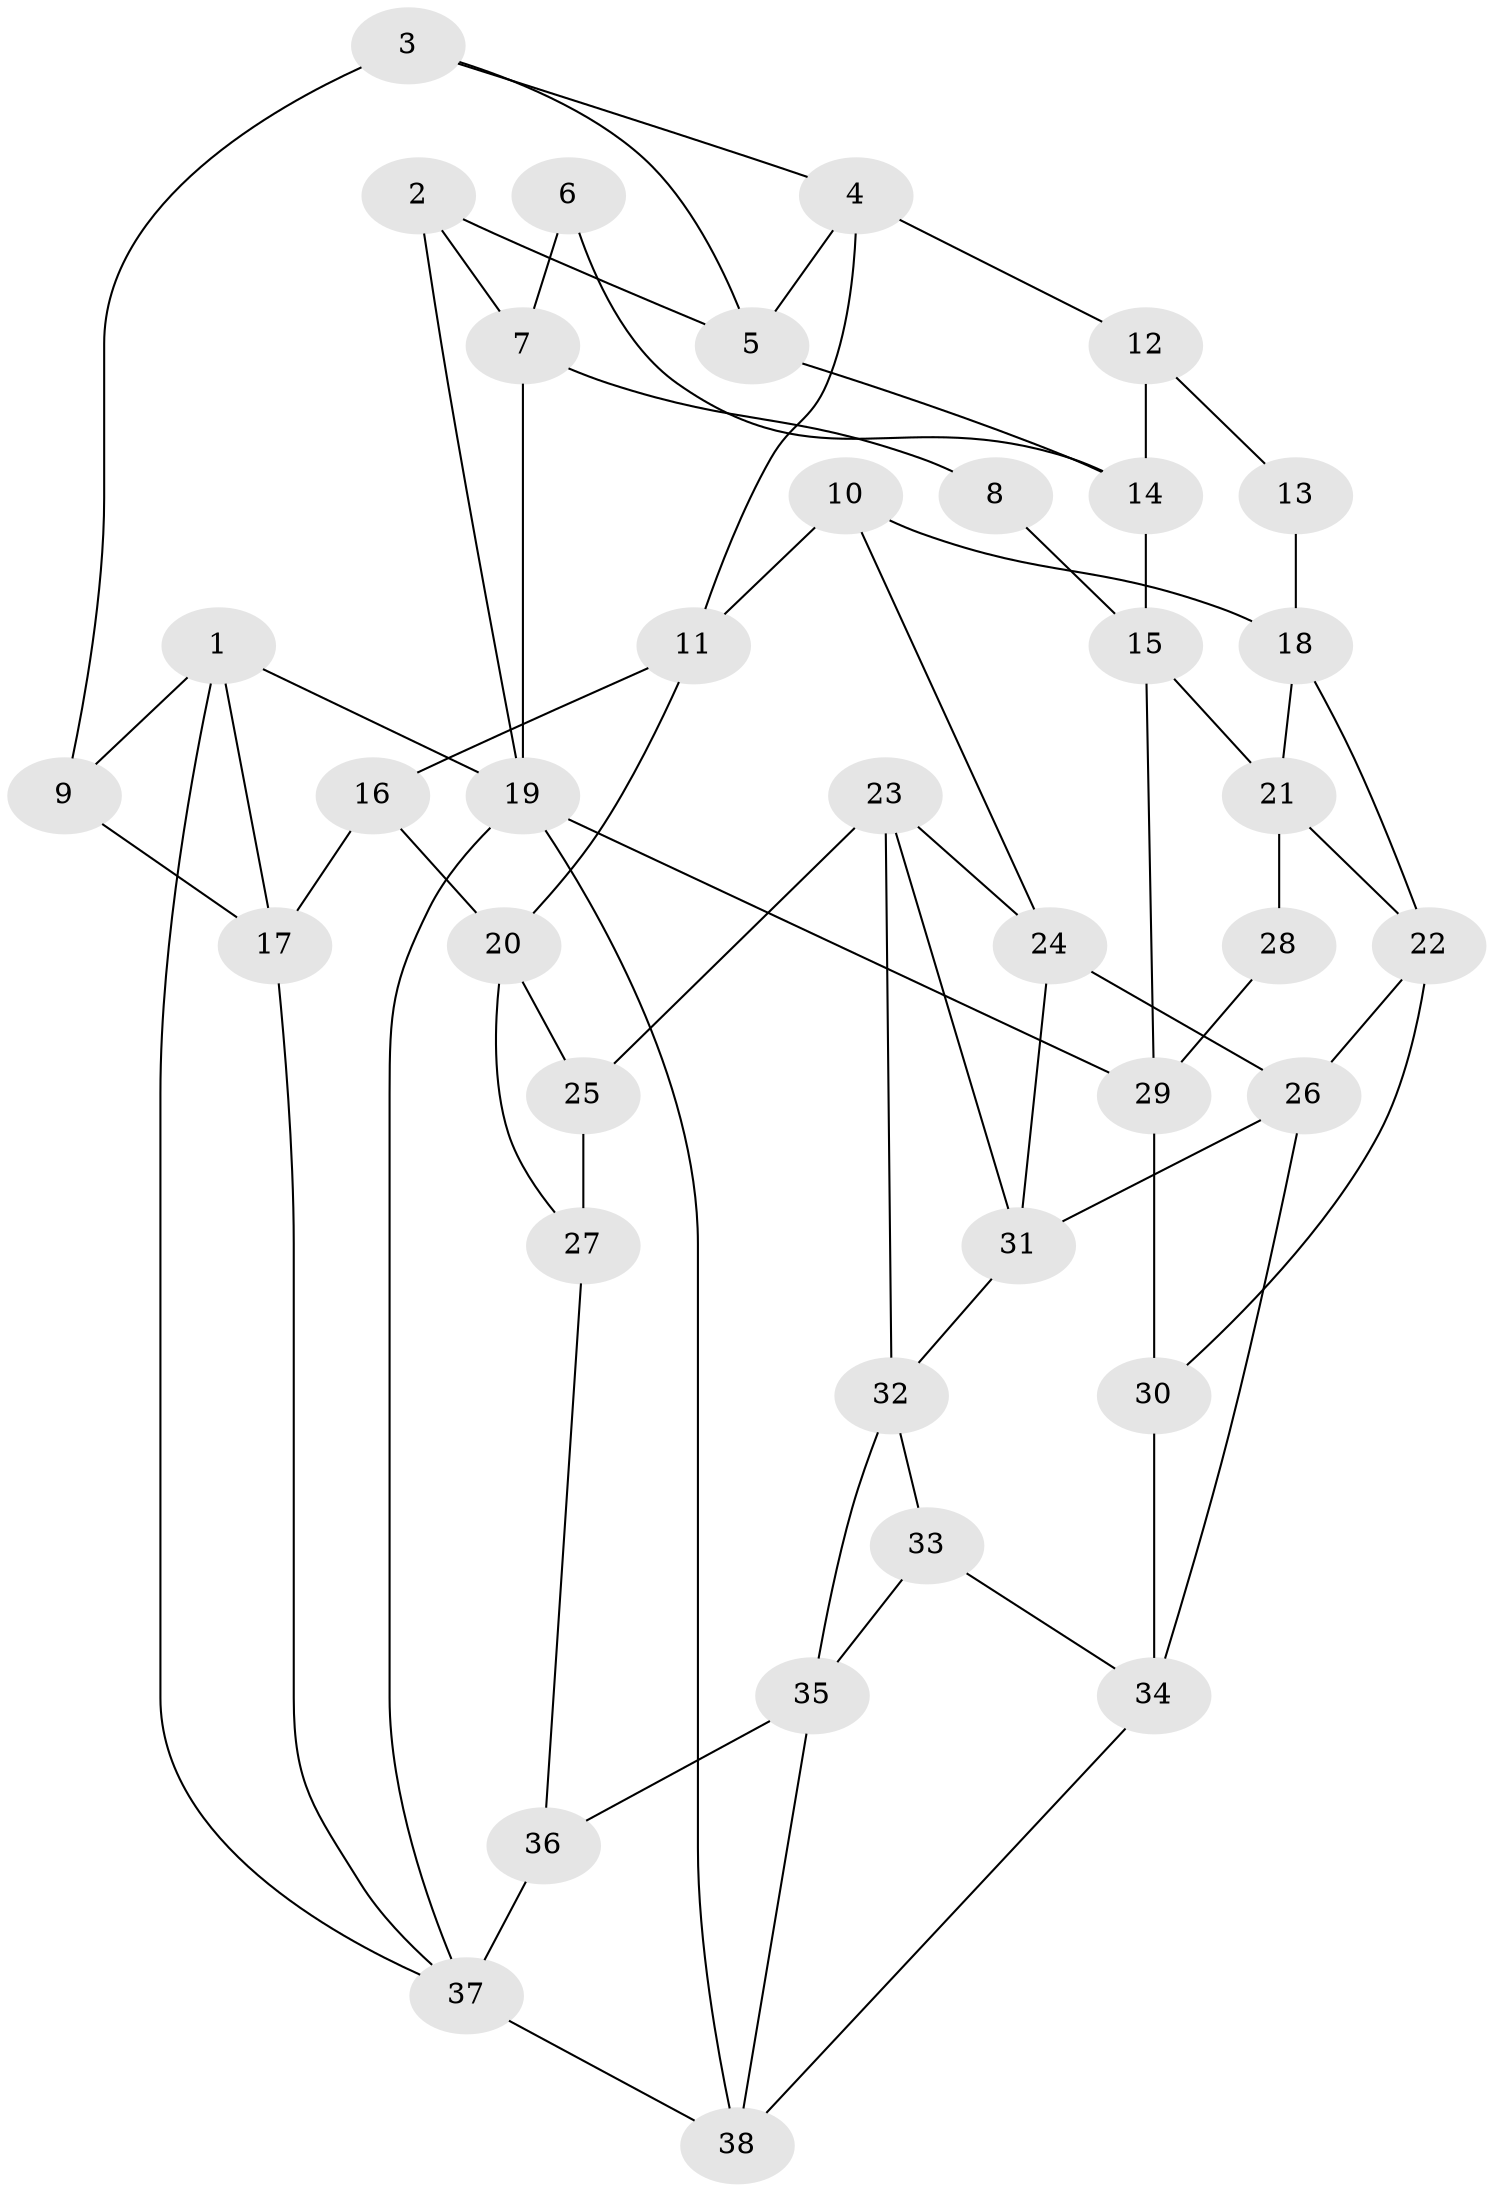 // original degree distribution, {3: 0.02127659574468085, 6: 0.22340425531914893, 5: 0.5106382978723404, 4: 0.24468085106382978}
// Generated by graph-tools (version 1.1) at 2025/38/03/04/25 23:38:31]
// undirected, 38 vertices, 68 edges
graph export_dot {
  node [color=gray90,style=filled];
  1;
  2;
  3;
  4;
  5;
  6;
  7;
  8;
  9;
  10;
  11;
  12;
  13;
  14;
  15;
  16;
  17;
  18;
  19;
  20;
  21;
  22;
  23;
  24;
  25;
  26;
  27;
  28;
  29;
  30;
  31;
  32;
  33;
  34;
  35;
  36;
  37;
  38;
  1 -- 9 [weight=1.0];
  1 -- 17 [weight=1.0];
  1 -- 19 [weight=1.0];
  1 -- 37 [weight=1.0];
  2 -- 5 [weight=1.0];
  2 -- 7 [weight=1.0];
  2 -- 19 [weight=1.0];
  3 -- 4 [weight=1.0];
  3 -- 5 [weight=1.0];
  3 -- 9 [weight=2.0];
  4 -- 5 [weight=1.0];
  4 -- 11 [weight=1.0];
  4 -- 12 [weight=1.0];
  5 -- 14 [weight=1.0];
  6 -- 7 [weight=2.0];
  6 -- 14 [weight=1.0];
  7 -- 8 [weight=2.0];
  7 -- 19 [weight=1.0];
  8 -- 15 [weight=1.0];
  9 -- 17 [weight=1.0];
  10 -- 11 [weight=1.0];
  10 -- 18 [weight=1.0];
  10 -- 24 [weight=1.0];
  11 -- 16 [weight=1.0];
  11 -- 20 [weight=1.0];
  12 -- 13 [weight=2.0];
  12 -- 14 [weight=2.0];
  13 -- 18 [weight=2.0];
  14 -- 15 [weight=1.0];
  15 -- 21 [weight=1.0];
  15 -- 29 [weight=1.0];
  16 -- 17 [weight=2.0];
  16 -- 20 [weight=1.0];
  17 -- 37 [weight=1.0];
  18 -- 21 [weight=1.0];
  18 -- 22 [weight=1.0];
  19 -- 29 [weight=1.0];
  19 -- 37 [weight=1.0];
  19 -- 38 [weight=1.0];
  20 -- 25 [weight=1.0];
  20 -- 27 [weight=1.0];
  21 -- 22 [weight=1.0];
  21 -- 28 [weight=2.0];
  22 -- 26 [weight=1.0];
  22 -- 30 [weight=1.0];
  23 -- 24 [weight=1.0];
  23 -- 25 [weight=1.0];
  23 -- 31 [weight=1.0];
  23 -- 32 [weight=1.0];
  24 -- 26 [weight=1.0];
  24 -- 31 [weight=1.0];
  25 -- 27 [weight=2.0];
  26 -- 31 [weight=1.0];
  26 -- 34 [weight=1.0];
  27 -- 36 [weight=1.0];
  28 -- 29 [weight=2.0];
  29 -- 30 [weight=1.0];
  30 -- 34 [weight=2.0];
  31 -- 32 [weight=1.0];
  32 -- 33 [weight=1.0];
  32 -- 35 [weight=1.0];
  33 -- 34 [weight=1.0];
  33 -- 35 [weight=1.0];
  34 -- 38 [weight=1.0];
  35 -- 36 [weight=1.0];
  35 -- 38 [weight=1.0];
  36 -- 37 [weight=2.0];
  37 -- 38 [weight=1.0];
}
